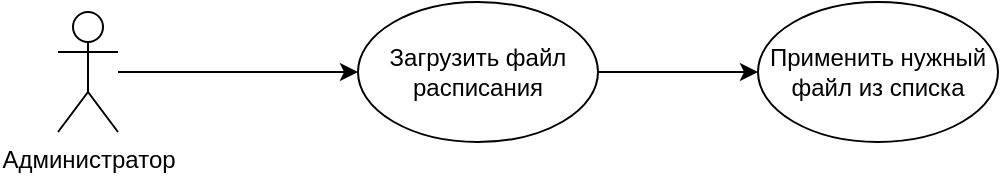 <mxfile version="14.5.10" type="github">
  <diagram id="ydYtikKKXlg3hJDqYYok" name="Page-1">
    <mxGraphModel dx="1038" dy="588" grid="1" gridSize="10" guides="1" tooltips="1" connect="1" arrows="1" fold="1" page="1" pageScale="1" pageWidth="827" pageHeight="1169" math="0" shadow="0">
      <root>
        <mxCell id="0" />
        <mxCell id="1" parent="0" />
        <mxCell id="Nu6XZx6KIjNDyhywV99Q-7" value="" style="edgeStyle=orthogonalEdgeStyle;rounded=0;orthogonalLoop=1;jettySize=auto;html=1;" edge="1" parent="1" source="Nu6XZx6KIjNDyhywV99Q-1" target="Nu6XZx6KIjNDyhywV99Q-6">
          <mxGeometry relative="1" as="geometry" />
        </mxCell>
        <mxCell id="Nu6XZx6KIjNDyhywV99Q-1" value="Администратор" style="shape=umlActor;verticalLabelPosition=bottom;verticalAlign=top;html=1;outlineConnect=0;" vertex="1" parent="1">
          <mxGeometry x="50" y="95" width="30" height="60" as="geometry" />
        </mxCell>
        <mxCell id="Nu6XZx6KIjNDyhywV99Q-12" value="" style="edgeStyle=orthogonalEdgeStyle;rounded=0;orthogonalLoop=1;jettySize=auto;html=1;" edge="1" parent="1" source="Nu6XZx6KIjNDyhywV99Q-6" target="Nu6XZx6KIjNDyhywV99Q-11">
          <mxGeometry relative="1" as="geometry" />
        </mxCell>
        <mxCell id="Nu6XZx6KIjNDyhywV99Q-6" value="&lt;br&gt;Загрузить файл расписания" style="ellipse;whiteSpace=wrap;html=1;verticalAlign=top;" vertex="1" parent="1">
          <mxGeometry x="200" y="90" width="120" height="70" as="geometry" />
        </mxCell>
        <mxCell id="Nu6XZx6KIjNDyhywV99Q-11" value="&lt;br&gt;Применить нужный файл из списка" style="ellipse;whiteSpace=wrap;html=1;verticalAlign=top;" vertex="1" parent="1">
          <mxGeometry x="400" y="90" width="120" height="70" as="geometry" />
        </mxCell>
      </root>
    </mxGraphModel>
  </diagram>
</mxfile>
